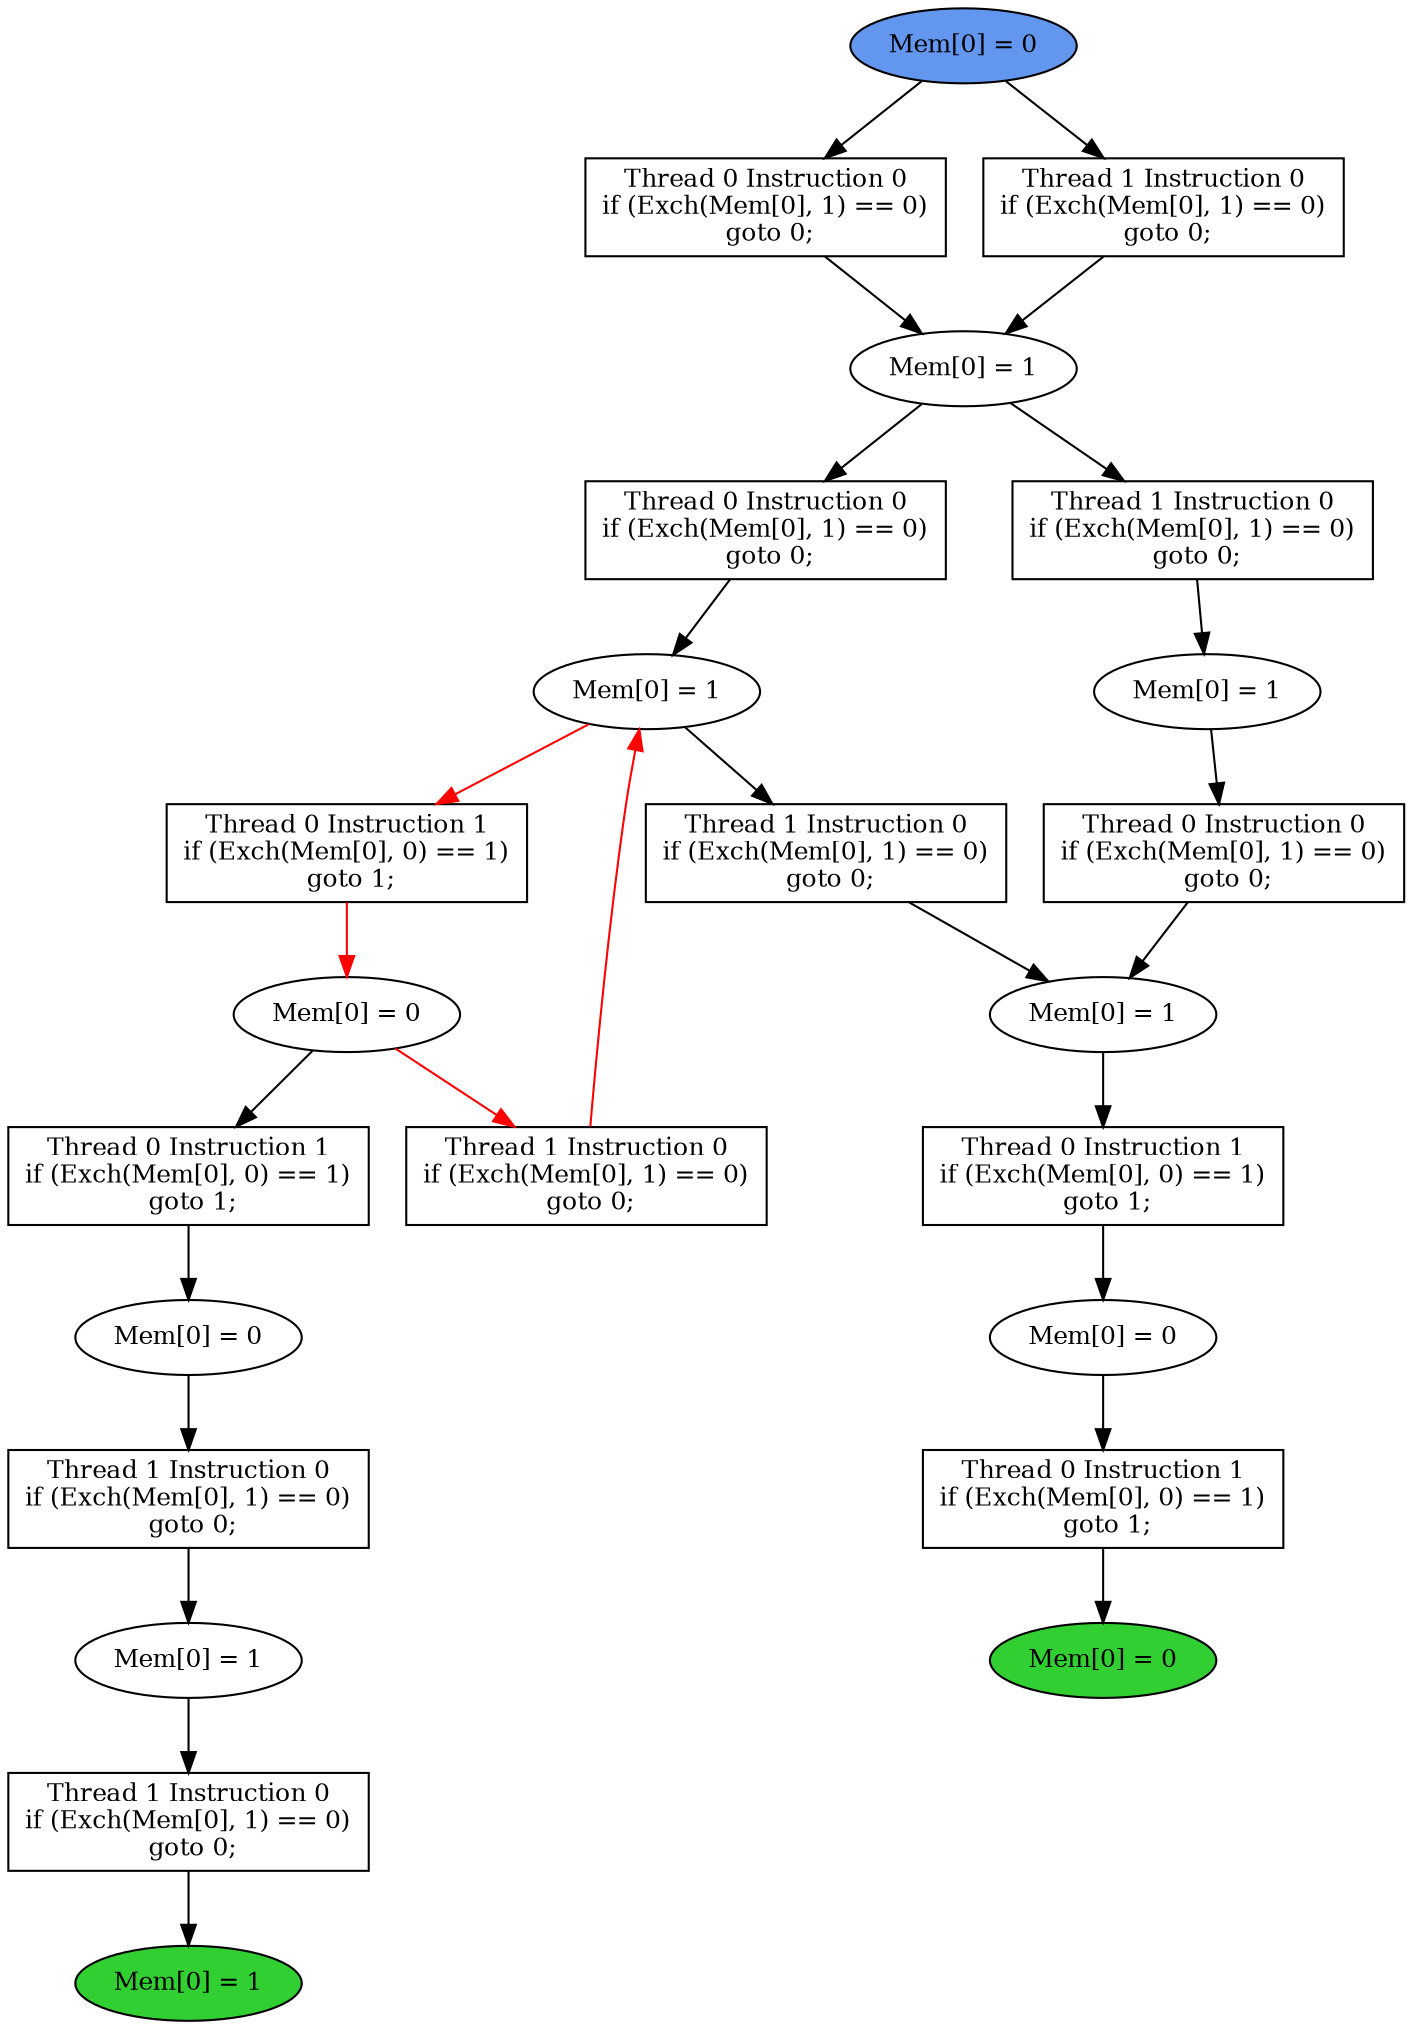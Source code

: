 digraph "graph" {
graph [fontsize=12]
node [fontsize=12]
edge [fontsize=12]
rankdir=TB;
"N32" -> "N31" [uuid = "<A0, S7>", color = "#000000", fontcolor = "#ffffff", style = "solid", label = "", dir = "forward", weight = "1"]
"N14" -> "N12" [uuid = "<A1, S6>", color = "#000000", fontcolor = "#ffffff", style = "solid", label = "", dir = "forward", weight = "1"]
"N11" -> "N10" [uuid = "<A2, S1>", color = "#000000", fontcolor = "#ffffff", style = "solid", label = "", dir = "forward", weight = "1"]
"N28" -> "N27" [uuid = "<A3, S0>", color = "#ff0000", fontcolor = "#ffffff", style = "solid", label = "", dir = "forward", weight = "1"]
"N29" -> "N26" [uuid = "<A4, S5>", color = "#ff0000", fontcolor = "#ffffff", style = "solid", label = "", dir = "back", weight = "1"]
"N30" -> "N29" [uuid = "<A5, S5>", color = "#000000", fontcolor = "#ffffff", style = "solid", label = "", dir = "forward", weight = "1"]
"N18" -> "N17" [uuid = "<A6, END1>", color = "#000000", fontcolor = "#ffffff", style = "solid", label = "", dir = "forward", weight = "1"]
"N33" -> "N31" [uuid = "<A7, S7>", color = "#000000", fontcolor = "#ffffff", style = "solid", label = "", dir = "forward", weight = "1"]
"N13" -> "N12" [uuid = "<A8, S6>", color = "#000000", fontcolor = "#ffffff", style = "solid", label = "", dir = "forward", weight = "1"]
"N20" -> "N19" [uuid = "<A9, S4>", color = "#000000", fontcolor = "#ffffff", style = "solid", label = "", dir = "forward", weight = "1"]
"N16" -> "N15" [uuid = "<A10, S3>", color = "#000000", fontcolor = "#ffffff", style = "solid", label = "", dir = "forward", weight = "1"]
"N9" -> "N8" [uuid = "<A11, END0>", color = "#000000", fontcolor = "#ffffff", style = "solid", label = "", dir = "forward", weight = "1"]
"N22" -> "N21" [uuid = "<A12, S2>", color = "#000000", fontcolor = "#ffffff", style = "solid", label = "", dir = "forward", weight = "1"]
"N34" -> "N32" [uuid = "<A0, START$0>", color = "#000000", fontcolor = "#ffffff", style = "solid", label = "", dir = "forward", weight = "1"]
"N15" -> "N14" [uuid = "<A1, S3>", color = "#000000", fontcolor = "#ffffff", style = "solid", label = "", dir = "forward", weight = "1"]
"N12" -> "N11" [uuid = "<A2, S6>", color = "#000000", fontcolor = "#ffffff", style = "solid", label = "", dir = "forward", weight = "1"]
"N29" -> "N28" [uuid = "<A3, S5>", color = "#ff0000", fontcolor = "#ffffff", style = "solid", label = "", dir = "forward", weight = "1"]
"N27" -> "N26" [uuid = "<A4, S0>", color = "#ff0000", fontcolor = "#ffffff", style = "solid", label = "", dir = "forward", weight = "1"]
"N31" -> "N30" [uuid = "<A5, S7>", color = "#000000", fontcolor = "#ffffff", style = "solid", label = "", dir = "forward", weight = "1"]
"N19" -> "N18" [uuid = "<A6, S4>", color = "#000000", fontcolor = "#ffffff", style = "solid", label = "", dir = "forward", weight = "1"]
"N34" -> "N33" [uuid = "<A7, START$0>", color = "#000000", fontcolor = "#ffffff", style = "solid", label = "", dir = "forward", weight = "1"]
"N29" -> "N13" [uuid = "<A8, S5>", color = "#000000", fontcolor = "#ffffff", style = "solid", label = "", dir = "forward", weight = "1"]
"N21" -> "N20" [uuid = "<A9, S2>", color = "#000000", fontcolor = "#ffffff", style = "solid", label = "", dir = "forward", weight = "1"]
"N31" -> "N16" [uuid = "<A10, S7>", color = "#000000", fontcolor = "#ffffff", style = "solid", label = "", dir = "forward", weight = "1"]
"N10" -> "N9" [uuid = "<A11, S1>", color = "#000000", fontcolor = "#ffffff", style = "solid", label = "", dir = "forward", weight = "1"]
"N27" -> "N22" [uuid = "<A12, S0>", color = "#000000", fontcolor = "#ffffff", style = "solid", label = "", dir = "forward", weight = "1"]
"N8" [uuid="END0", label="Mem[0] = 0", fillcolor = "#31cf31", fontcolor = "#000000", shape = "ellipse", style = "filled, solid"]
"N9" [uuid="A11", label="Thread 0 Instruction 1
if (Exch(Mem[0], 0) == 1)
 goto 1;", fillcolor = "#ffffff", fontcolor = "#000000", shape = "box", style = "filled, solid"]
"N10" [uuid="S1", label="Mem[0] = 0", fillcolor = "#ffffff", fontcolor = "#000000", shape = "ellipse", style = "filled, solid"]
"N11" [uuid="A2", label="Thread 0 Instruction 1
if (Exch(Mem[0], 0) == 1)
 goto 1;", fillcolor = "#ffffff", fontcolor = "#000000", shape = "box", style = "filled, solid"]
"N12" [uuid="S6", label="Mem[0] = 1", fillcolor = "#ffffff", fontcolor = "#000000", shape = "ellipse", style = "filled, solid"]
"N13" [uuid="A8", label="Thread 1 Instruction 0
if (Exch(Mem[0], 1) == 0)
 goto 0;", fillcolor = "#ffffff", fontcolor = "#000000", shape = "box", style = "filled, solid"]
"N14" [uuid="A1", label="Thread 0 Instruction 0
if (Exch(Mem[0], 1) == 0)
 goto 0;", fillcolor = "#ffffff", fontcolor = "#000000", shape = "box", style = "filled, solid"]
"N15" [uuid="S3", label="Mem[0] = 1", fillcolor = "#ffffff", fontcolor = "#000000", shape = "ellipse", style = "filled, solid"]
"N16" [uuid="A10", label="Thread 1 Instruction 0
if (Exch(Mem[0], 1) == 0)
 goto 0;", fillcolor = "#ffffff", fontcolor = "#000000", shape = "box", style = "filled, solid"]
"N17" [uuid="END1", label="Mem[0] = 1", fillcolor = "#31cf31", fontcolor = "#000000", shape = "ellipse", style = "filled, solid"]
"N18" [uuid="A6", label="Thread 1 Instruction 0
if (Exch(Mem[0], 1) == 0)
 goto 0;", fillcolor = "#ffffff", fontcolor = "#000000", shape = "box", style = "filled, solid"]
"N19" [uuid="S4", label="Mem[0] = 1", fillcolor = "#ffffff", fontcolor = "#000000", shape = "ellipse", style = "filled, solid"]
"N20" [uuid="A9", label="Thread 1 Instruction 0
if (Exch(Mem[0], 1) == 0)
 goto 0;", fillcolor = "#ffffff", fontcolor = "#000000", shape = "box", style = "filled, solid"]
"N21" [uuid="S2", label="Mem[0] = 0", fillcolor = "#ffffff", fontcolor = "#000000", shape = "ellipse", style = "filled, solid"]
"N22" [uuid="A12", label="Thread 0 Instruction 1
if (Exch(Mem[0], 0) == 1)
 goto 1;", fillcolor = "#ffffff", fontcolor = "#000000", shape = "box", style = "filled, solid"]
"N26" [uuid="A4", label="Thread 1 Instruction 0
if (Exch(Mem[0], 1) == 0)
 goto 0;", fillcolor = "#ffffff", fontcolor = "#000000", shape = "box", style = "filled, solid"]
"N27" [uuid="S0", label="Mem[0] = 0", fillcolor = "#ffffff", fontcolor = "#000000", shape = "ellipse", style = "filled, solid"]
"N28" [uuid="A3", label="Thread 0 Instruction 1
if (Exch(Mem[0], 0) == 1)
 goto 1;", fillcolor = "#ffffff", fontcolor = "#000000", shape = "box", style = "filled, solid"]
"N29" [uuid="S5", label="Mem[0] = 1", fillcolor = "#ffffff", fontcolor = "#000000", shape = "ellipse", style = "filled, solid"]
"N30" [uuid="A5", label="Thread 0 Instruction 0
if (Exch(Mem[0], 1) == 0)
 goto 0;", fillcolor = "#ffffff", fontcolor = "#000000", shape = "box", style = "filled, solid"]
"N31" [uuid="S7", label="Mem[0] = 1", fillcolor = "#ffffff", fontcolor = "#000000", shape = "ellipse", style = "filled, solid"]
"N32" [uuid="A0", label="Thread 0 Instruction 0
if (Exch(Mem[0], 1) == 0)
 goto 0;", fillcolor = "#ffffff", fontcolor = "#000000", shape = "box", style = "filled, solid"]
"N33" [uuid="A7", label="Thread 1 Instruction 0
if (Exch(Mem[0], 1) == 0)
 goto 0;", fillcolor = "#ffffff", fontcolor = "#000000", shape = "box", style = "filled, solid"]
"N34" [uuid="START$0", label="Mem[0] = 0", fillcolor = "#6396ef", fontcolor = "#000000", shape = "ellipse", style = "filled, solid"]
}